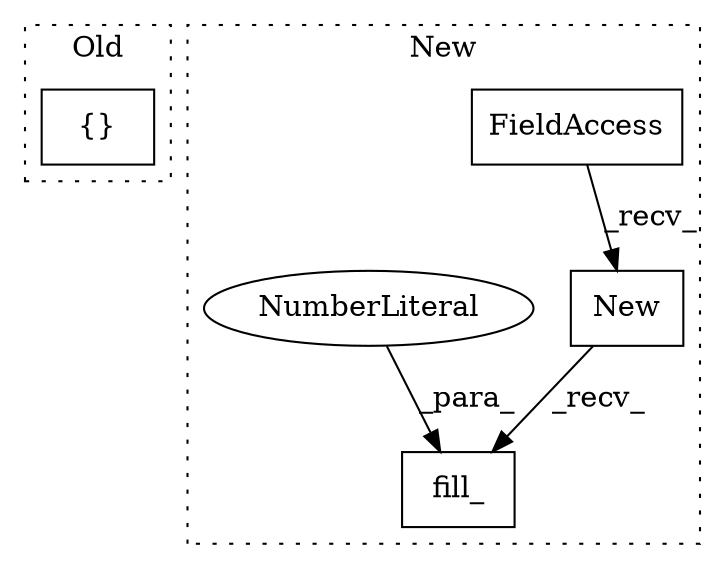 digraph G {
subgraph cluster0 {
1 [label="{}" a="4" s="2241,2285" l="1,1" shape="box"];
label = "Old";
style="dotted";
}
subgraph cluster1 {
2 [label="New" a="32" s="2241" l="5" shape="box"];
3 [label="FieldAccess" a="22" s="2220" l="20" shape="box"];
4 [label="fill_" a="32" s="2300,2307" l="6,1" shape="box"];
5 [label="NumberLiteral" a="34" s="2306" l="1" shape="ellipse"];
label = "New";
style="dotted";
}
2 -> 4 [label="_recv_"];
3 -> 2 [label="_recv_"];
5 -> 4 [label="_para_"];
}